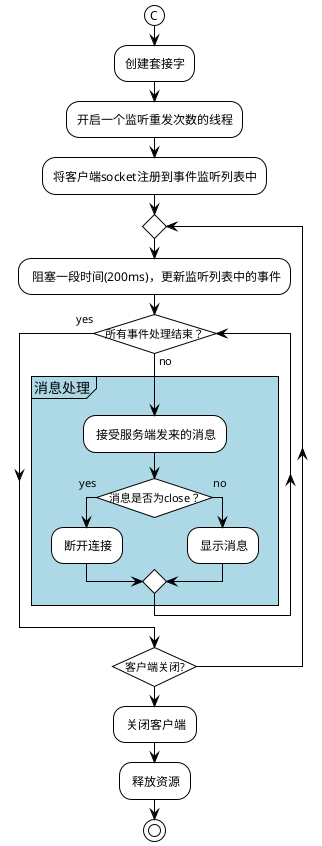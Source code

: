 @startuml
!theme plain
skinparam conditionStyle InsideDiamond
|客户端|
/' start '/
(C)
:创建套接字;
:开启一个监听重发次数的线程;
:将客户端socket注册到事件监听列表中;
repeat
    : 阻塞一段时间(200ms)，更新监听列表中的事件;
    while (所有事件处理结束？) is (no)
        partition 消息处理 #lightblue
            : 接受服务端发来的消息;
            if (消息是否为close？) then (yes)
                : 断开连接;
            else (no)
                : 显示消息;
            endif
        }
    end while (yes)
repeat while (客户端关闭?)
: 关闭客户端;
: 释放资源;
stop
@enduml

